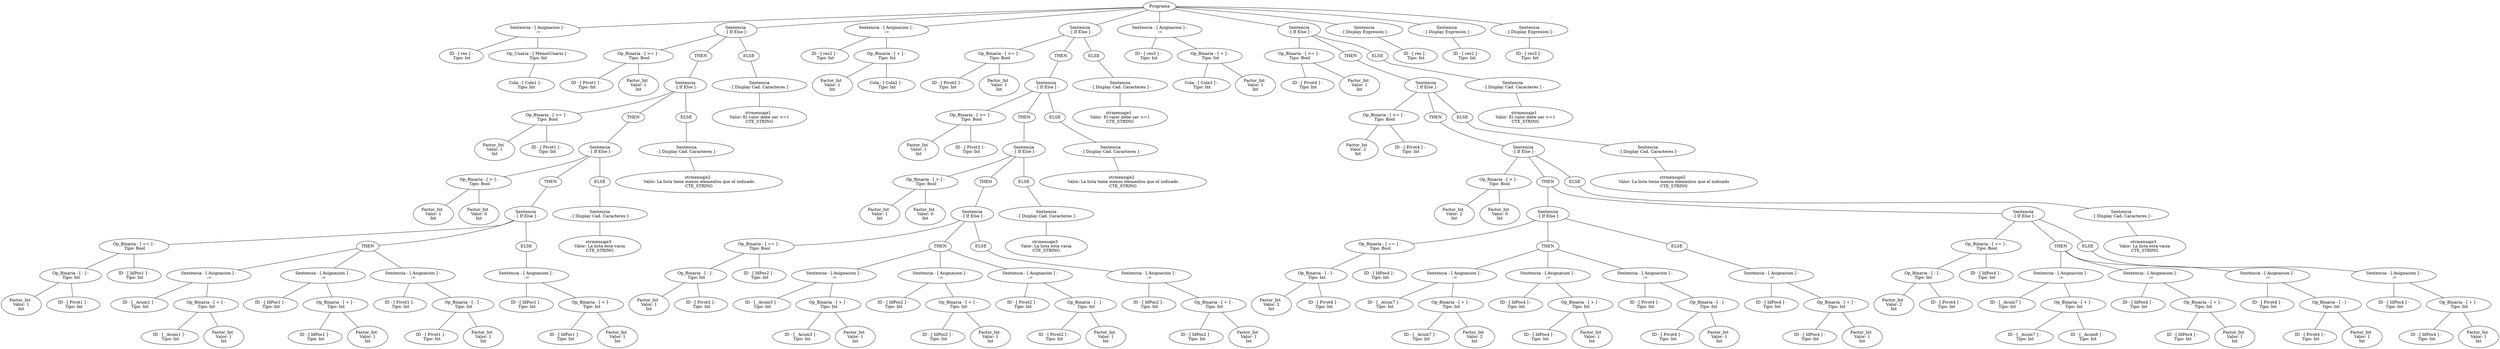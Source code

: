 graph G {nodo_programa[label="Programa"]
nodo_813135371[label="Sentencia - [ Asignacion ] -
 :="]
nodo_programa--nodo_813135371
nodo_1079192606[label=" ID - [ res ] - 
 Tipo: Int"]
nodo_813135371--nodo_1079192606
nodo_984148889[label=" Op_Unaria - [ MenosUnario ] - 
 Tipo: Int"]
nodo_813135371--nodo_984148889
nodo_11771329521[label=" Cola - [ Cola1 ] - 
 Tipo: Int"]
nodo_984148889--nodo_11771329521
nodo_1668033247[label="Sentencia
 - [ If Else ] -"]
nodo_programa--nodo_1668033247
nodo_1797680404[label=" Op_Binaria - [ >= ] - 
 Tipo: Bool"]
nodo_1668033247--nodo_1797680404
nodo_2146298807[label=" ID - [ Pivot1 ] - 
 Tipo: Int"]
nodo_1797680404--nodo_2146298807
nodo_646388616[label="Factor_Int  
 Valor: 1 
Int"]
nodo_1797680404--nodo_646388616
nodo_16680332471[label="THEN"]
nodo_1668033247--nodo_16680332471
nodo_616556373[label="Sentencia
 - [ If Else ] -"]
nodo_16680332471--nodo_616556373
nodo_2091479067[label=" Op_Binaria - [ >= ] - 
 Tipo: Bool"]
nodo_616556373--nodo_2091479067
nodo_1820953706[label="Factor_Int  
 Valor: 1 
Int"]
nodo_2091479067--nodo_1820953706
nodo_1917616424[label=" ID - [ Pivot1 ] - 
 Tipo: Int"]
nodo_2091479067--nodo_1917616424
nodo_6165563731[label="THEN"]
nodo_616556373--nodo_6165563731
nodo_697455995[label="Sentencia
 - [ If Else ] -"]
nodo_6165563731--nodo_697455995
nodo_504152570[label=" Op_Binaria - [ > ] - 
 Tipo: Bool"]
nodo_697455995--nodo_504152570
nodo_1053226125[label="Factor_Int  
 Valor: 1 
Int"]
nodo_504152570--nodo_1053226125
nodo_672495548[label="Factor_Int  
 Valor: 0 
Int"]
nodo_504152570--nodo_672495548
nodo_6974559951[label="THEN"]
nodo_697455995--nodo_6974559951
nodo_320329288[label="Sentencia
 - [ If Else ] -"]
nodo_6974559951--nodo_320329288
nodo_1802294977[label=" Op_Binaria - [ == ] - 
 Tipo: Bool"]
nodo_320329288--nodo_1802294977
nodo_1644639677[label=" Op_Binaria - [ - ] - 
 Tipo: Int"]
nodo_1802294977--nodo_1644639677
nodo_1638667990[label="Factor_Int  
 Valor: 1 
Int"]
nodo_1644639677--nodo_1638667990
nodo_1277442365[label=" ID - [ Pivot1 ] - 
 Tipo: Int"]
nodo_1644639677--nodo_1277442365
nodo_1098065062[label=" ID - [ IdPos1 ] - 
 Tipo: Int"]
nodo_1802294977--nodo_1098065062
nodo_3203292881[label="THEN"]
nodo_320329288--nodo_3203292881
nodo_436362216[label="Sentencia - [ Asignacion ] -
 :="]
nodo_3203292881--nodo_436362216
nodo_463074520[label=" ID - [ _Acum1 ] - 
 Tipo: Int"]
nodo_436362216--nodo_463074520
nodo_1989790535[label=" Op_Binaria - [ + ] - 
 Tipo: Int"]
nodo_436362216--nodo_1989790535
nodo_773297958[label=" ID - [ _Acum1 ] - 
 Tipo: Int"]
nodo_1989790535--nodo_773297958
nodo_336027584[label="Factor_Int  
 Valor: 1 
Int"]
nodo_1989790535--nodo_336027584
nodo_641881111[label="Sentencia - [ Asignacion ] -
 :="]
nodo_3203292881--nodo_641881111
nodo_1923697459[label=" ID - [ IdPos1 ] - 
 Tipo: Int"]
nodo_641881111--nodo_1923697459
nodo_1246918098[label=" Op_Binaria - [ + ] - 
 Tipo: Int"]
nodo_641881111--nodo_1246918098
nodo_1483633945[label=" ID - [ IdPos1 ] - 
 Tipo: Int"]
nodo_1246918098--nodo_1483633945
nodo_1815634159[label="Factor_Int  
 Valor: 1 
Int"]
nodo_1246918098--nodo_1815634159
nodo_1425034888[label="Sentencia - [ Asignacion ] -
 :="]
nodo_3203292881--nodo_1425034888
nodo_232086817[label=" ID - [ Pivot1 ] - 
 Tipo: Int"]
nodo_1425034888--nodo_232086817
nodo_649606975[label=" Op_Binaria - [ - ] - 
 Tipo: Int"]
nodo_1425034888--nodo_649606975
nodo_153621535[label=" ID - [ Pivot1 ] - 
 Tipo: Int"]
nodo_649606975--nodo_153621535
nodo_1601867708[label="Factor_Int  
 Valor: 1 
Int"]
nodo_649606975--nodo_1601867708
nodo_3203292882[label="ELSE"]
nodo_320329288--nodo_3203292882
nodo_2019683623[label="Sentencia - [ Asignacion ] -
 :="]
nodo_3203292882--nodo_2019683623
nodo_528952539[label=" ID - [ IdPos1 ] - 
 Tipo: Int"]
nodo_2019683623--nodo_528952539
nodo_1455840216[label=" Op_Binaria - [ + ] - 
 Tipo: Int"]
nodo_2019683623--nodo_1455840216
nodo_1565145555[label=" ID - [ IdPos1 ] - 
 Tipo: Int"]
nodo_1455840216--nodo_1565145555
nodo_708181896[label="Factor_Int  
 Valor: 1 
Int"]
nodo_1455840216--nodo_708181896
nodo_6974559952[label="ELSE"]
nodo_697455995--nodo_6974559952
nodo_208863201[label="Sentencia
 - [ Display Cad. Caracteres ] -"]
nodo_6974559952--nodo_208863201
nodo_1745780012[label="strmensaje3  
 Valor: La lista esta vacia 
CTE_STRING"]
nodo_208863201--nodo_1745780012
nodo_6165563732[label="ELSE"]
nodo_616556373--nodo_6165563732
nodo_1678136671[label="Sentencia
 - [ Display Cad. Caracteres ] -"]
nodo_6165563732--nodo_1678136671
nodo_1640644584[label="strmensaje2  
 Valor: La lista tiene menos elementos que el indicado 
CTE_STRING"]
nodo_1678136671--nodo_1640644584
nodo_16680332472[label="ELSE"]
nodo_1668033247--nodo_16680332472
nodo_2061261255[label="Sentencia
 - [ Display Cad. Caracteres ] -"]
nodo_16680332472--nodo_2061261255
nodo_1629531309[label="strmensaje1  
 Valor: El valor debe ser >=1 
CTE_STRING"]
nodo_2061261255--nodo_1629531309
nodo_1135013975[label="Sentencia - [ Asignacion ] -
 :="]
nodo_programa--nodo_1135013975
nodo_928686459[label=" ID - [ res2 ] - 
 Tipo: Int"]
nodo_1135013975--nodo_928686459
nodo_859629090[label=" Op_Binaria - [ + ] - 
 Tipo: Int"]
nodo_1135013975--nodo_859629090
nodo_641717351[label="Factor_Int  
 Valor: 1 
Int"]
nodo_859629090--nodo_641717351
nodo_18114549341[label=" Cola - [ Cola2 ] - 
 Tipo: Int"]
nodo_859629090--nodo_18114549341
nodo_132119815[label="Sentencia
 - [ If Else ] -"]
nodo_programa--nodo_132119815
nodo_525700698[label=" Op_Binaria - [ >= ] - 
 Tipo: Bool"]
nodo_132119815--nodo_525700698
nodo_2071207129[label=" ID - [ Pivot2 ] - 
 Tipo: Int"]
nodo_525700698--nodo_2071207129
nodo_424094645[label="Factor_Int  
 Valor: 1 
Int"]
nodo_525700698--nodo_424094645
nodo_1321198151[label="THEN"]
nodo_132119815--nodo_1321198151
nodo_1636354655[label="Sentencia
 - [ If Else ] -"]
nodo_1321198151--nodo_1636354655
nodo_1386004330[label=" Op_Binaria - [ >= ] - 
 Tipo: Bool"]
nodo_1636354655--nodo_1386004330
nodo_156627764[label="Factor_Int  
 Valor: 1 
Int"]
nodo_1386004330--nodo_156627764
nodo_703556392[label=" ID - [ Pivot2 ] - 
 Tipo: Int"]
nodo_1386004330--nodo_703556392
nodo_16363546551[label="THEN"]
nodo_1636354655--nodo_16363546551
nodo_236099192[label="Sentencia
 - [ If Else ] -"]
nodo_16363546551--nodo_236099192
nodo_969019199[label=" Op_Binaria - [ > ] - 
 Tipo: Bool"]
nodo_236099192--nodo_969019199
nodo_531142496[label="Factor_Int  
 Valor: 1 
Int"]
nodo_969019199--nodo_531142496
nodo_1305221526[label="Factor_Int  
 Valor: 0 
Int"]
nodo_969019199--nodo_1305221526
nodo_2360991921[label="THEN"]
nodo_236099192--nodo_2360991921
nodo_1467475713[label="Sentencia
 - [ If Else ] -"]
nodo_2360991921--nodo_1467475713
nodo_2128978215[label=" Op_Binaria - [ == ] - 
 Tipo: Bool"]
nodo_1467475713--nodo_2128978215
nodo_623716876[label=" Op_Binaria - [ - ] - 
 Tipo: Int"]
nodo_2128978215--nodo_623716876
nodo_134256534[label="Factor_Int  
 Valor: 1 
Int"]
nodo_623716876--nodo_134256534
nodo_1621567096[label=" ID - [ Pivot2 ] - 
 Tipo: Int"]
nodo_623716876--nodo_1621567096
nodo_857235410[label=" ID - [ IdPos2 ] - 
 Tipo: Int"]
nodo_2128978215--nodo_857235410
nodo_14674757131[label="THEN"]
nodo_1467475713--nodo_14674757131
nodo_2141810423[label="Sentencia - [ Asignacion ] -
 :="]
nodo_14674757131--nodo_2141810423
nodo_1939466931[label=" ID - [ _Acum3 ] - 
 Tipo: Int"]
nodo_2141810423--nodo_1939466931
nodo_710186590[label=" Op_Binaria - [ + ] - 
 Tipo: Int"]
nodo_2141810423--nodo_710186590
nodo_1531165193[label=" ID - [ _Acum3 ] - 
 Tipo: Int"]
nodo_710186590--nodo_1531165193
nodo_490584808[label="Factor_Int  
 Valor: 1 
Int"]
nodo_710186590--nodo_490584808
nodo_1865001280[label="Sentencia - [ Asignacion ] -
 :="]
nodo_14674757131--nodo_1865001280
nodo_1398348388[label=" ID - [ IdPos2 ] - 
 Tipo: Int"]
nodo_1865001280--nodo_1398348388
nodo_1563525175[label=" Op_Binaria - [ + ] - 
 Tipo: Int"]
nodo_1865001280--nodo_1563525175
nodo_459598442[label=" ID - [ IdPos2 ] - 
 Tipo: Int"]
nodo_1563525175--nodo_459598442
nodo_958739439[label="Factor_Int  
 Valor: 1 
Int"]
nodo_1563525175--nodo_958739439
nodo_582259861[label="Sentencia - [ Asignacion ] -
 :="]
nodo_14674757131--nodo_582259861
nodo_1934985420[label=" ID - [ Pivot2 ] - 
 Tipo: Int"]
nodo_582259861--nodo_1934985420
nodo_1339951990[label=" Op_Binaria - [ - ] - 
 Tipo: Int"]
nodo_582259861--nodo_1339951990
nodo_1609884457[label=" ID - [ Pivot2 ] - 
 Tipo: Int"]
nodo_1339951990--nodo_1609884457
nodo_1508033662[label="Factor_Int  
 Valor: 1 
Int"]
nodo_1339951990--nodo_1508033662
nodo_14674757132[label="ELSE"]
nodo_1467475713--nodo_14674757132
nodo_103691366[label="Sentencia - [ Asignacion ] -
 :="]
nodo_14674757132--nodo_103691366
nodo_966007406[label=" ID - [ IdPos2 ] - 
 Tipo: Int"]
nodo_103691366--nodo_966007406
nodo_1098992606[label=" Op_Binaria - [ + ] - 
 Tipo: Int"]
nodo_103691366--nodo_1098992606
nodo_235910820[label=" ID - [ IdPos2 ] - 
 Tipo: Int"]
nodo_1098992606--nodo_235910820
nodo_2037726727[label="Factor_Int  
 Valor: 1 
Int"]
nodo_1098992606--nodo_2037726727
nodo_2360991922[label="ELSE"]
nodo_236099192--nodo_2360991922
nodo_1613433901[label="Sentencia
 - [ Display Cad. Caracteres ] -"]
nodo_2360991922--nodo_1613433901
nodo_733967437[label="strmensaje3  
 Valor: La lista esta vacia 
CTE_STRING"]
nodo_1613433901--nodo_733967437
nodo_16363546552[label="ELSE"]
nodo_1636354655--nodo_16363546552
nodo_1484147976[label="Sentencia
 - [ Display Cad. Caracteres ] -"]
nodo_16363546552--nodo_1484147976
nodo_144954631[label="strmensaje2  
 Valor: La lista tiene menos elementos que el indicado 
CTE_STRING"]
nodo_1484147976--nodo_144954631
nodo_1321198152[label="ELSE"]
nodo_132119815--nodo_1321198152
nodo_810674778[label="Sentencia
 - [ Display Cad. Caracteres ] -"]
nodo_1321198152--nodo_810674778
nodo_1612508417[label="strmensaje1  
 Valor: El valor debe ser >=1 
CTE_STRING"]
nodo_810674778--nodo_1612508417
nodo_1287197970[label="Sentencia - [ Asignacion ] -
 :="]
nodo_programa--nodo_1287197970
nodo_174649863[label=" ID - [ res3 ] - 
 Tipo: Int"]
nodo_1287197970--nodo_174649863
nodo_264895688[label=" Op_Binaria - [ + ] - 
 Tipo: Int"]
nodo_1287197970--nodo_264895688
nodo_5219209051[label=" Cola - [ Cola3 ] - 
 Tipo: Int"]
nodo_264895688--nodo_5219209051
nodo_485823904[label="Sentencia
 - [ If Else ] -"]
nodo_programa--nodo_485823904
nodo_592002910[label=" Op_Binaria - [ >= ] - 
 Tipo: Bool"]
nodo_485823904--nodo_592002910
nodo_616213203[label=" ID - [ Pivot4 ] - 
 Tipo: Int"]
nodo_592002910--nodo_616213203
nodo_1762626697[label="Factor_Int  
 Valor: 1 
Int"]
nodo_592002910--nodo_1762626697
nodo_4858239041[label="THEN"]
nodo_485823904--nodo_4858239041
nodo_1566825501[label="Sentencia
 - [ If Else ] -"]
nodo_4858239041--nodo_1566825501
nodo_934984480[label=" Op_Binaria - [ >= ] - 
 Tipo: Bool"]
nodo_1566825501--nodo_934984480
nodo_1176990518[label="Factor_Int  
 Valor: 2 
Int"]
nodo_934984480--nodo_1176990518
nodo_1406780607[label=" ID - [ Pivot4 ] - 
 Tipo: Int"]
nodo_934984480--nodo_1406780607
nodo_15668255011[label="THEN"]
nodo_1566825501--nodo_15668255011
nodo_278493677[label="Sentencia
 - [ If Else ] -"]
nodo_15668255011--nodo_278493677
nodo_1922610021[label=" Op_Binaria - [ > ] - 
 Tipo: Bool"]
nodo_278493677--nodo_1922610021
nodo_266064067[label="Factor_Int  
 Valor: 2 
Int"]
nodo_1922610021--nodo_266064067
nodo_314184123[label="Factor_Int  
 Valor: 0 
Int"]
nodo_1922610021--nodo_314184123
nodo_2784936771[label="THEN"]
nodo_278493677--nodo_2784936771
nodo_1236747280[label="Sentencia
 - [ If Else ] -"]
nodo_2784936771--nodo_1236747280
nodo_2122565080[label=" Op_Binaria - [ == ] - 
 Tipo: Bool"]
nodo_1236747280--nodo_2122565080
nodo_789532419[label=" Op_Binaria - [ - ] - 
 Tipo: Int"]
nodo_2122565080--nodo_789532419
nodo_1836758160[label="Factor_Int  
 Valor: 2 
Int"]
nodo_789532419--nodo_1836758160
nodo_513731307[label=" ID - [ Pivot4 ] - 
 Tipo: Int"]
nodo_789532419--nodo_513731307
nodo_2127774181[label=" ID - [ IdPos4 ] - 
 Tipo: Int"]
nodo_2122565080--nodo_2127774181
nodo_12367472801[label="THEN"]
nodo_1236747280--nodo_12367472801
nodo_737246827[label="Sentencia - [ Asignacion ] -
 :="]
nodo_12367472801--nodo_737246827
nodo_328696241[label=" ID - [ _Acum7 ] - 
 Tipo: Int"]
nodo_737246827--nodo_328696241
nodo_2058877082[label=" Op_Binaria - [ + ] - 
 Tipo: Int"]
nodo_737246827--nodo_2058877082
nodo_504320576[label=" ID - [ _Acum7 ] - 
 Tipo: Int"]
nodo_2058877082--nodo_504320576
nodo_10939648[label="Factor_Int  
 Valor: 2 
Int"]
nodo_2058877082--nodo_10939648
nodo_1043162572[label="Sentencia - [ Asignacion ] -
 :="]
nodo_12367472801--nodo_1043162572
nodo_286843313[label=" ID - [ IdPos4 ] - 
 Tipo: Int"]
nodo_1043162572--nodo_286843313
nodo_1412347936[label=" Op_Binaria - [ + ] - 
 Tipo: Int"]
nodo_1043162572--nodo_1412347936
nodo_811040183[label=" ID - [ IdPos4 ] - 
 Tipo: Int"]
nodo_1412347936--nodo_811040183
nodo_1702980980[label="Factor_Int  
 Valor: 1 
Int"]
nodo_1412347936--nodo_1702980980
nodo_859970844[label="Sentencia - [ Asignacion ] -
 :="]
nodo_12367472801--nodo_859970844
nodo_311188716[label=" ID - [ Pivot4 ] - 
 Tipo: Int"]
nodo_859970844--nodo_311188716
nodo_423440847[label=" Op_Binaria - [ - ] - 
 Tipo: Int"]
nodo_859970844--nodo_423440847
nodo_2008614225[label=" ID - [ Pivot4 ] - 
 Tipo: Int"]
nodo_423440847--nodo_2008614225
nodo_1420840007[label="Factor_Int  
 Valor: 1 
Int"]
nodo_423440847--nodo_1420840007
nodo_12367472802[label="ELSE"]
nodo_1236747280--nodo_12367472802
nodo_606802177[label="Sentencia - [ Asignacion ] -
 :="]
nodo_12367472802--nodo_606802177
nodo_1424555778[label=" ID - [ IdPos4 ] - 
 Tipo: Int"]
nodo_606802177--nodo_1424555778
nodo_1799682883[label=" Op_Binaria - [ + ] - 
 Tipo: Int"]
nodo_606802177--nodo_1799682883
nodo_1027620888[label=" ID - [ IdPos4 ] - 
 Tipo: Int"]
nodo_1799682883--nodo_1027620888
nodo_1092615592[label="Factor_Int  
 Valor: 1 
Int"]
nodo_1799682883--nodo_1092615592
nodo_1385962086[label="Sentencia
 - [ If Else ] -"]
nodo_2784936771--nodo_1385962086
nodo_516844949[label=" Op_Binaria - [ == ] - 
 Tipo: Bool"]
nodo_1385962086--nodo_516844949
nodo_565296852[label=" Op_Binaria - [ - ] - 
 Tipo: Int"]
nodo_516844949--nodo_565296852
nodo_528344567[label="Factor_Int  
 Valor: 2 
Int"]
nodo_565296852--nodo_528344567
nodo_763401044[label=" ID - [ Pivot4 ] - 
 Tipo: Int"]
nodo_565296852--nodo_763401044
nodo_1087369652[label=" ID - [ IdPos4 ] - 
 Tipo: Int"]
nodo_516844949--nodo_1087369652
nodo_13859620861[label="THEN"]
nodo_1385962086--nodo_13859620861
nodo_1822732391[label="Sentencia - [ Asignacion ] -
 :="]
nodo_13859620861--nodo_1822732391
nodo_478585433[label=" ID - [ _Acum7 ] - 
 Tipo: Int"]
nodo_1822732391--nodo_478585433
nodo_901093550[label=" Op_Binaria - [ + ] - 
 Tipo: Int"]
nodo_1822732391--nodo_901093550
nodo_172531197[label=" ID - [ _Acum7 ] - 
 Tipo: Int"]
nodo_901093550--nodo_172531197
nodo_1134965595[label=" ID - [ _Acum6 ] - 
 Tipo: Int"]
nodo_901093550--nodo_1134965595
nodo_1788597532[label="Sentencia - [ Asignacion ] -
 :="]
nodo_13859620861--nodo_1788597532
nodo_1945255945[label=" ID - [ IdPos4 ] - 
 Tipo: Int"]
nodo_1788597532--nodo_1945255945
nodo_1025219839[label=" Op_Binaria - [ + ] - 
 Tipo: Int"]
nodo_1788597532--nodo_1025219839
nodo_1339378924[label=" ID - [ IdPos4 ] - 
 Tipo: Int"]
nodo_1025219839--nodo_1339378924
nodo_2068992831[label="Factor_Int  
 Valor: 1 
Int"]
nodo_1025219839--nodo_2068992831
nodo_440510036[label="Sentencia - [ Asignacion ] -
 :="]
nodo_13859620861--nodo_440510036
nodo_2069638535[label=" ID - [ Pivot4 ] - 
 Tipo: Int"]
nodo_440510036--nodo_2069638535
nodo_512474156[label=" Op_Binaria - [ - ] - 
 Tipo: Int"]
nodo_440510036--nodo_512474156
nodo_2007621481[label=" ID - [ Pivot4 ] - 
 Tipo: Int"]
nodo_512474156--nodo_2007621481
nodo_1615705294[label="Factor_Int  
 Valor: 1 
Int"]
nodo_512474156--nodo_1615705294
nodo_13859620862[label="ELSE"]
nodo_1385962086--nodo_13859620862
nodo_2061999445[label="Sentencia - [ Asignacion ] -
 :="]
nodo_13859620862--nodo_2061999445
nodo_969815289[label=" ID - [ IdPos4 ] - 
 Tipo: Int"]
nodo_2061999445--nodo_969815289
nodo_2483774[label=" Op_Binaria - [ + ] - 
 Tipo: Int"]
nodo_2061999445--nodo_2483774
nodo_230934832[label=" ID - [ IdPos4 ] - 
 Tipo: Int"]
nodo_2483774--nodo_230934832
nodo_1258877160[label="Factor_Int  
 Valor: 1 
Int"]
nodo_2483774--nodo_1258877160
nodo_2784936772[label="ELSE"]
nodo_278493677--nodo_2784936772
nodo_61439116[label="Sentencia
 - [ Display Cad. Caracteres ] -"]
nodo_2784936772--nodo_61439116
nodo_747798225[label="strmensaje3  
 Valor: La lista esta vacia 
CTE_STRING"]
nodo_61439116--nodo_747798225
nodo_15668255012[label="ELSE"]
nodo_1566825501--nodo_15668255012
nodo_1057732666[label="Sentencia
 - [ Display Cad. Caracteres ] -"]
nodo_15668255012--nodo_1057732666
nodo_856195203[label="strmensaje2  
 Valor: La lista tiene menos elementos que el indicado 
CTE_STRING"]
nodo_1057732666--nodo_856195203
nodo_4858239042[label="ELSE"]
nodo_485823904--nodo_4858239042
nodo_2064500594[label="Sentencia
 - [ Display Cad. Caracteres ] -"]
nodo_4858239042--nodo_2064500594
nodo_1154894388[label="strmensaje1  
 Valor: El valor debe ser >=1 
CTE_STRING"]
nodo_2064500594--nodo_1154894388
nodo_1568350085[label="Factor_Int  
 Valor: 1 
Int"]
nodo_264895688--nodo_1568350085
nodo_1233359299[label="Sentencia
 - [ Display Expresion ] -"]
nodo_programa--nodo_1233359299
nodo_216965797[label=" ID - [ res ] - 
 Tipo: Int"]
nodo_1233359299--nodo_216965797
nodo_882140393[label="Sentencia
 - [ Display Expresion ] -"]
nodo_programa--nodo_882140393
nodo_1293294692[label=" ID - [ res2 ] - 
 Tipo: Int"]
nodo_882140393--nodo_1293294692
nodo_148229721[label="Sentencia
 - [ Display Expresion ] -"]
nodo_programa--nodo_148229721
nodo_1561153970[label=" ID - [ res3 ] - 
 Tipo: Int"]
nodo_148229721--nodo_1561153970
}
